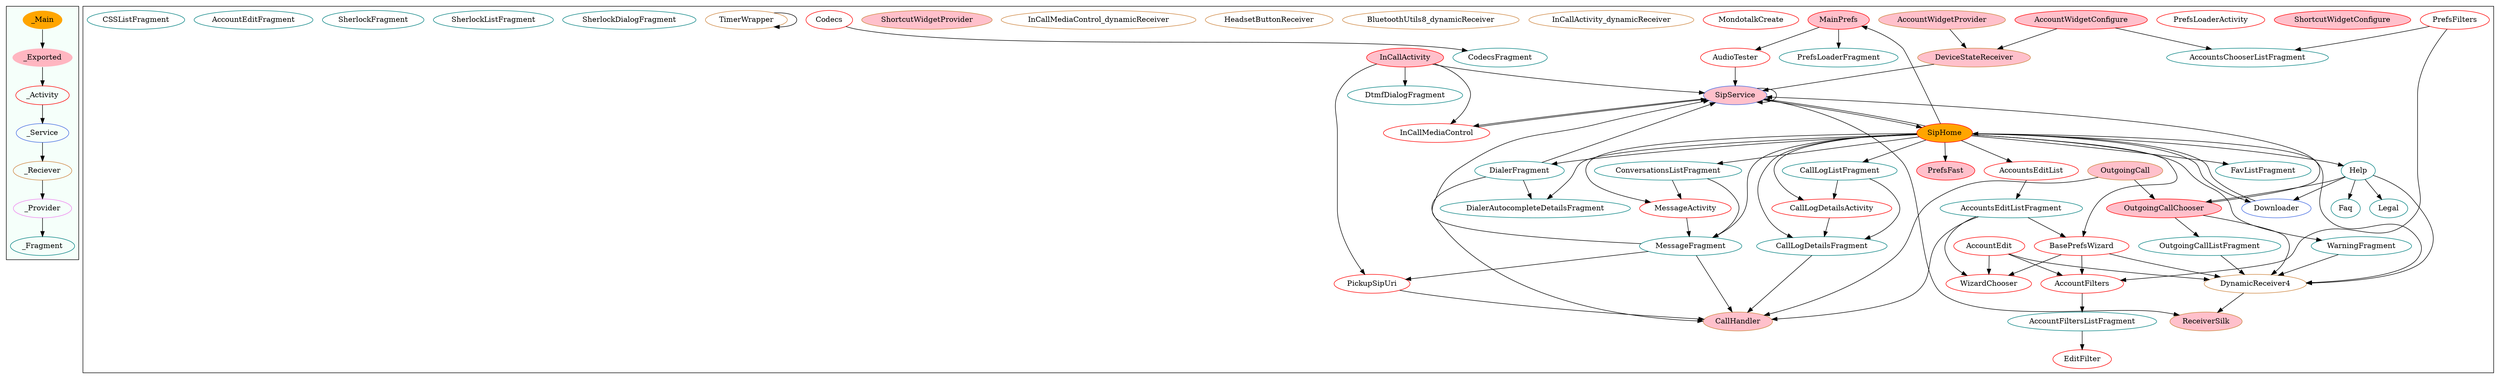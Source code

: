 digraph G {
subgraph cluster_legend{ 
bgcolor=mintcream;
_Activity[color = red];
_Service[color = royalblue];
_Provider[color = violet];
_Reciever[color = peru];
_Fragment[color = teal];
_Main[style=filled, fillcolor=orange, color = mintcream];
_Exported[style=filled, fillcolor=lightpink, color = mintcream];
_Main -> _Exported -> _Activity -> _Service -> _Reciever -> _Provider -> _Fragment; 
}
subgraph cluster_component{ 
MainPrefs[style=filled, fillcolor=pink, color = red];
PrefsFast[style=filled, fillcolor=pink, color = red];
ShortcutWidgetConfigure[style=filled, fillcolor=pink, color = red];
EditFilter[color = red];
BasePrefsWizard[color = red];
SipHome[style=filled, fillcolor=orange, color = red];
WizardChooser[color = red];
PickupSipUri[color = red];
CallLogDetailsActivity[color = red];
MainPrefs[style=filled, fillcolor=pink, color = red];
PrefsLoaderActivity[color = red];
Codecs[color = red];
AccountFilters[color = red];
InCallMediaControl[color = red];
AudioTester[color = red];
PrefsFilters[color = red];
AccountWidgetConfigure[style=filled, fillcolor=pink, color = red];
MessageActivity[color = red];
OutgoingCallChooser[style=filled, fillcolor=pink, color = red];
InCallActivity[style=filled, fillcolor=pink, color = red];
AccountsEditList[color = red];
AccountEdit[color = red];
MondotalkCreate[color = red];
Downloader[color = royalblue];
SipService[style=filled, fillcolor=pink, color = royalblue];
InCallActivity_dynamicReceiver[color = peru];
BluetoothUtils8_dynamicReceiver[color = peru];
ReceiverSilk[style=filled, fillcolor=pink, color = peru];
HeadsetButtonReceiver[color = peru];
InCallMediaControl_dynamicReceiver[color = peru];
DynamicReceiver4[color = peru];
CallHandler[style=filled, fillcolor=pink, color = peru];
OutgoingCall[style=filled, fillcolor=pink, color = peru];
DeviceStateReceiver[style=filled, fillcolor=pink, color = peru];
ShortcutWidgetProvider[style=filled, fillcolor=pink, color = peru];
AccountWidgetProvider[style=filled, fillcolor=pink, color = peru];
TimerWrapper[color = peru];
SherlockDialogFragment[color = teal];
CallLogListFragment[color = teal];
SherlockListFragment[color = teal];
AccountFiltersListFragment[color = teal];
SherlockFragment[color = teal];
AccountEditFragment[color = teal];
MessageFragment[color = teal];
ConversationsListFragment[color = teal];
PrefsLoaderFragment[color = teal];
DialerFragment[color = teal];
CSSListFragment[color = teal];
FavListFragment[color = teal];
Faq[color = teal];
Legal[color = teal];
DtmfDialogFragment[color = teal];
Help[color = teal];
AccountsChooserListFragment[color = teal];
AccountsEditListFragment[color = teal];
CodecsFragment[color = teal];
WarningFragment[color = teal];
DialerAutocompleteDetailsFragment[color = teal];
OutgoingCallListFragment[color = teal];
CallLogDetailsFragment[color = teal];
AccountFiltersListFragment->EditFilter;
AccountFilters->AccountFiltersListFragment;
TimerWrapper->TimerWrapper;
CallLogDetailsFragment->CallHandler;
OutgoingCallListFragment->DynamicReceiver4;
MainPrefs->AudioTester;
MainPrefs->PrefsLoaderFragment;
BasePrefsWizard->DynamicReceiver4;
BasePrefsWizard->AccountFilters;
BasePrefsWizard->WizardChooser;
SipService->SipHome;
SipService->ReceiverSilk;
SipService->SipService;
SipService->InCallMediaControl;
CallLogDetailsActivity->CallLogDetailsFragment;
Codecs->CodecsFragment;
MessageFragment->PickupSipUri;
MessageFragment->CallHandler;
MessageFragment->SipService;
AccountWidgetProvider->DeviceStateReceiver;
ConversationsListFragment->MessageActivity;
ConversationsListFragment->MessageFragment;
DialerFragment->DialerAutocompleteDetailsFragment;
DialerFragment->CallHandler;
DialerFragment->SipService;
AccountWidgetConfigure->AccountsChooserListFragment;
AccountWidgetConfigure->DeviceStateReceiver;
MessageActivity->MessageFragment;
OutgoingCallChooser->SipService;
OutgoingCallChooser->OutgoingCallListFragment;
OutgoingCallChooser->DynamicReceiver4;
DynamicReceiver4->ReceiverSilk;
AccountsEditListFragment->BasePrefsWizard;
AccountsEditListFragment->CallHandler;
AccountsEditListFragment->WizardChooser;
AccountEdit->DynamicReceiver4;
AccountEdit->WizardChooser;
AccountEdit->AccountFilters;
InCallActivity->DtmfDialogFragment;
InCallActivity->InCallMediaControl;
InCallActivity->PickupSipUri;
InCallActivity->SipService;
AccountsEditList->AccountsEditListFragment;
PickupSipUri->CallHandler;
InCallMediaControl->SipService;
AudioTester->SipService;
PrefsFilters->AccountFilters;
PrefsFilters->AccountsChooserListFragment;
WarningFragment->DynamicReceiver4;
DeviceStateReceiver->SipService;
CallLogListFragment->CallLogDetailsActivity;
CallLogListFragment->CallLogDetailsFragment;
Downloader->SipHome;
SipHome->MessageActivity;
SipHome->WarningFragment;
SipHome->MessageFragment;
SipHome->AccountsEditList;
SipHome->BasePrefsWizard;
SipHome->DynamicReceiver4;
SipHome->CallLogDetailsFragment;
SipHome->PrefsFast;
SipHome->MainPrefs;
SipHome->FavListFragment;
SipHome->SipService;
SipHome->DialerAutocompleteDetailsFragment;
SipHome->ConversationsListFragment;
SipHome->Downloader;
SipHome->CallLogListFragment;
SipHome->CallLogDetailsActivity;
SipHome->Help;
SipHome->DialerFragment;
Help->OutgoingCallChooser;
Help->DynamicReceiver4;
Help->Downloader;
Help->Faq;
Help->Legal;
OutgoingCall->OutgoingCallChooser;
OutgoingCall->CallHandler;
}
}
